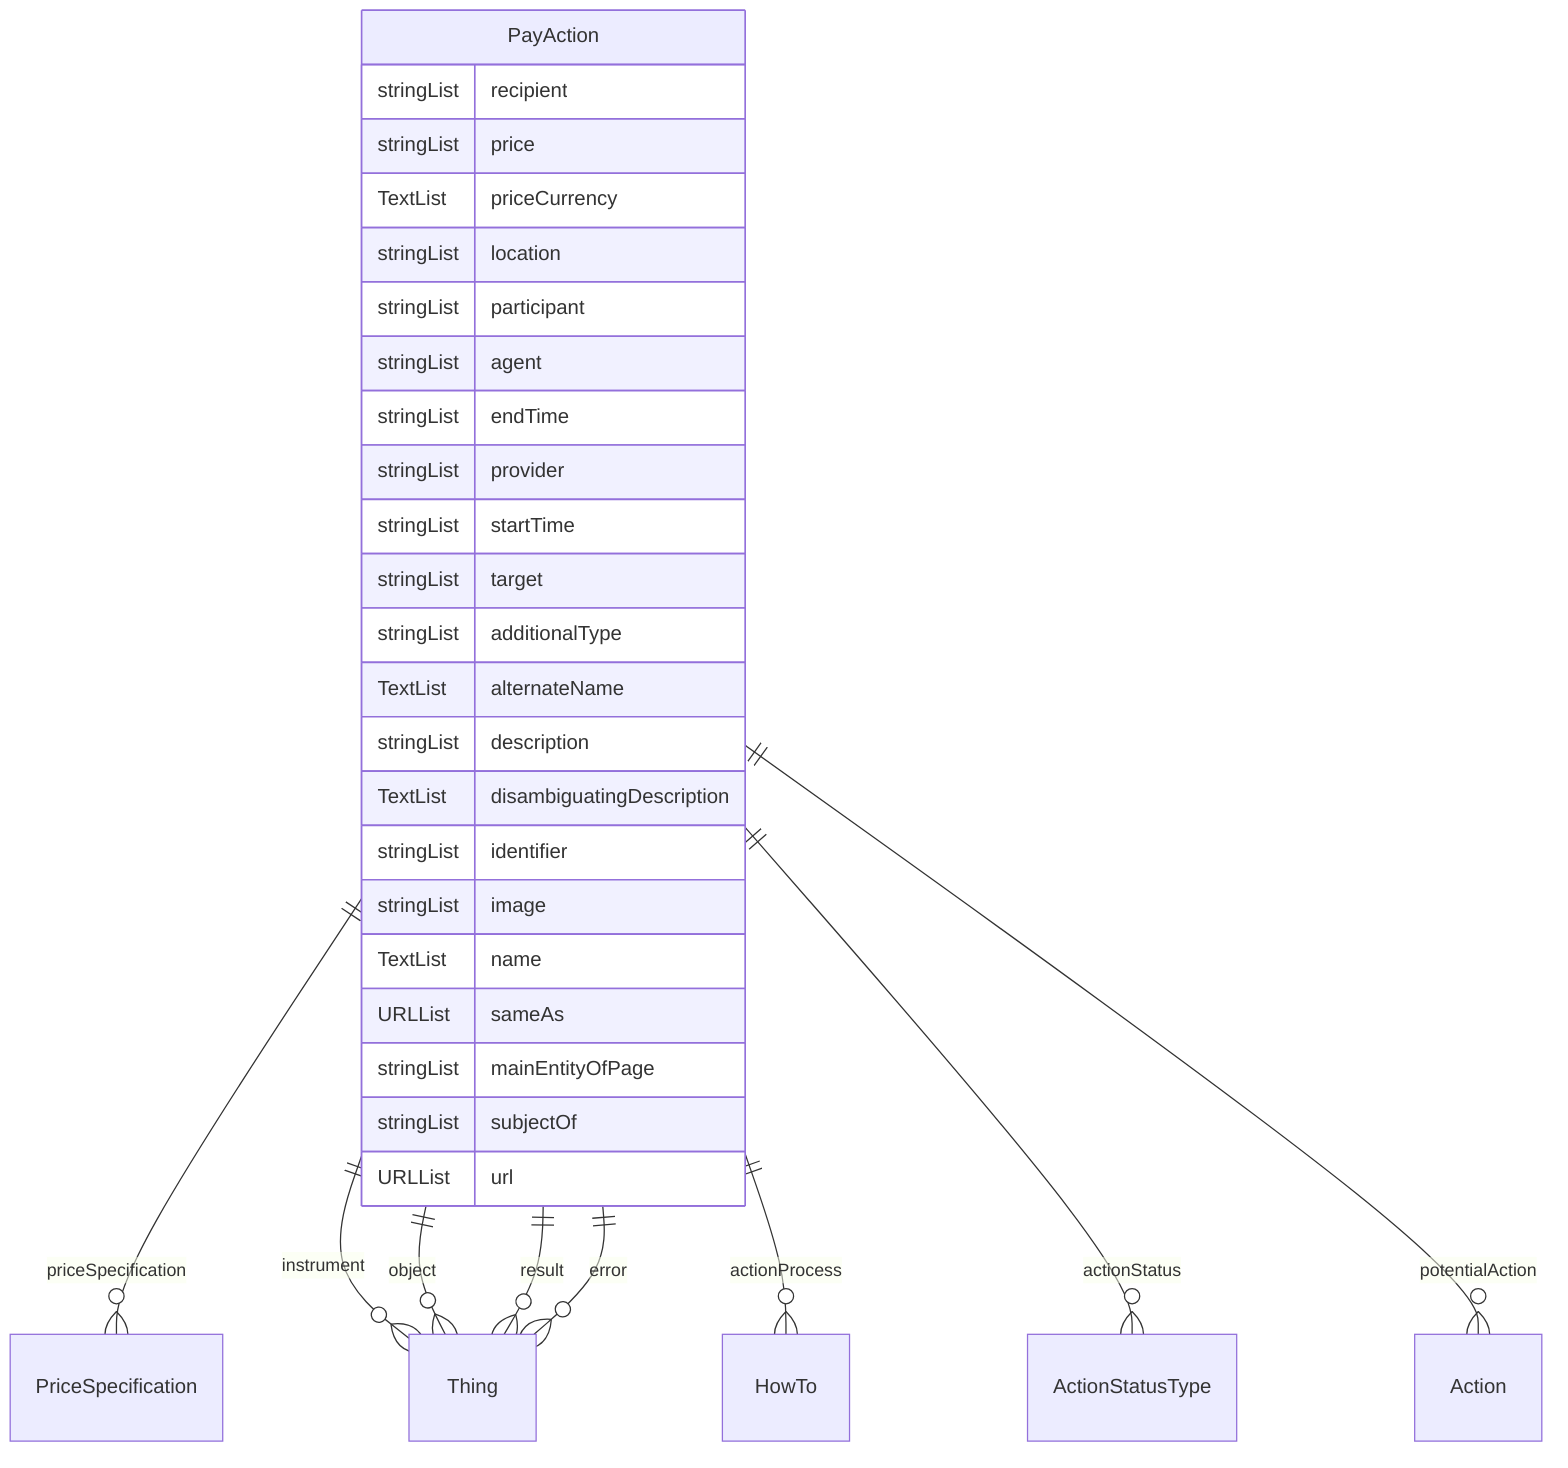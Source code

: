 erDiagram
PayAction {
    stringList recipient  
    stringList price  
    TextList priceCurrency  
    stringList location  
    stringList participant  
    stringList agent  
    stringList endTime  
    stringList provider  
    stringList startTime  
    stringList target  
    stringList additionalType  
    TextList alternateName  
    stringList description  
    TextList disambiguatingDescription  
    stringList identifier  
    stringList image  
    TextList name  
    URLList sameAs  
    stringList mainEntityOfPage  
    stringList subjectOf  
    URLList url  
}

PayAction ||--}o PriceSpecification : "priceSpecification"
PayAction ||--}o Thing : "instrument"
PayAction ||--}o Thing : "object"
PayAction ||--}o Thing : "result"
PayAction ||--}o HowTo : "actionProcess"
PayAction ||--}o ActionStatusType : "actionStatus"
PayAction ||--}o Thing : "error"
PayAction ||--}o Action : "potentialAction"